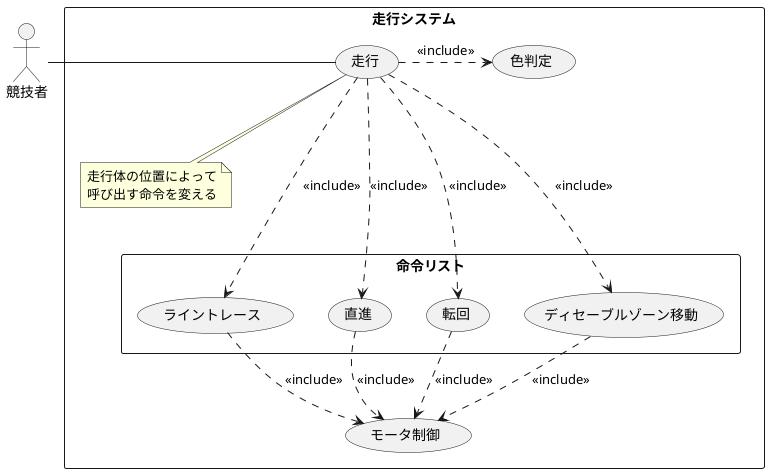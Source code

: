 @@startuml

actor 競技者

rectangle 走行システム {
    usecase 走行
    rectangle 命令リスト {
        usecase ライントレース
        usecase 直進
        usecase 転回
        usecase ディセーブルゾーン移動
    }
    usecase 色判定
    usecase モータ制御
    note bottom of 走行 : 走行体の位置によって\n呼び出す命令を変える
}

競技者 - 走行
走行 ..> ライントレース : <<include>>
走行 ..> 直進 : <<include>>
走行 ...> 転回 : <<include>>
走行 ...> ディセーブルゾーン移動 : <<include>>
走行 .> 色判定 : <<include>>
ライントレース ..> モータ制御 : <<include>>
直進 ..> モータ制御 : <<include>>
転回 ..> モータ制御 : <<include>>
ディセーブルゾーン移動 ..> モータ制御 : <<include>>


@@enduml